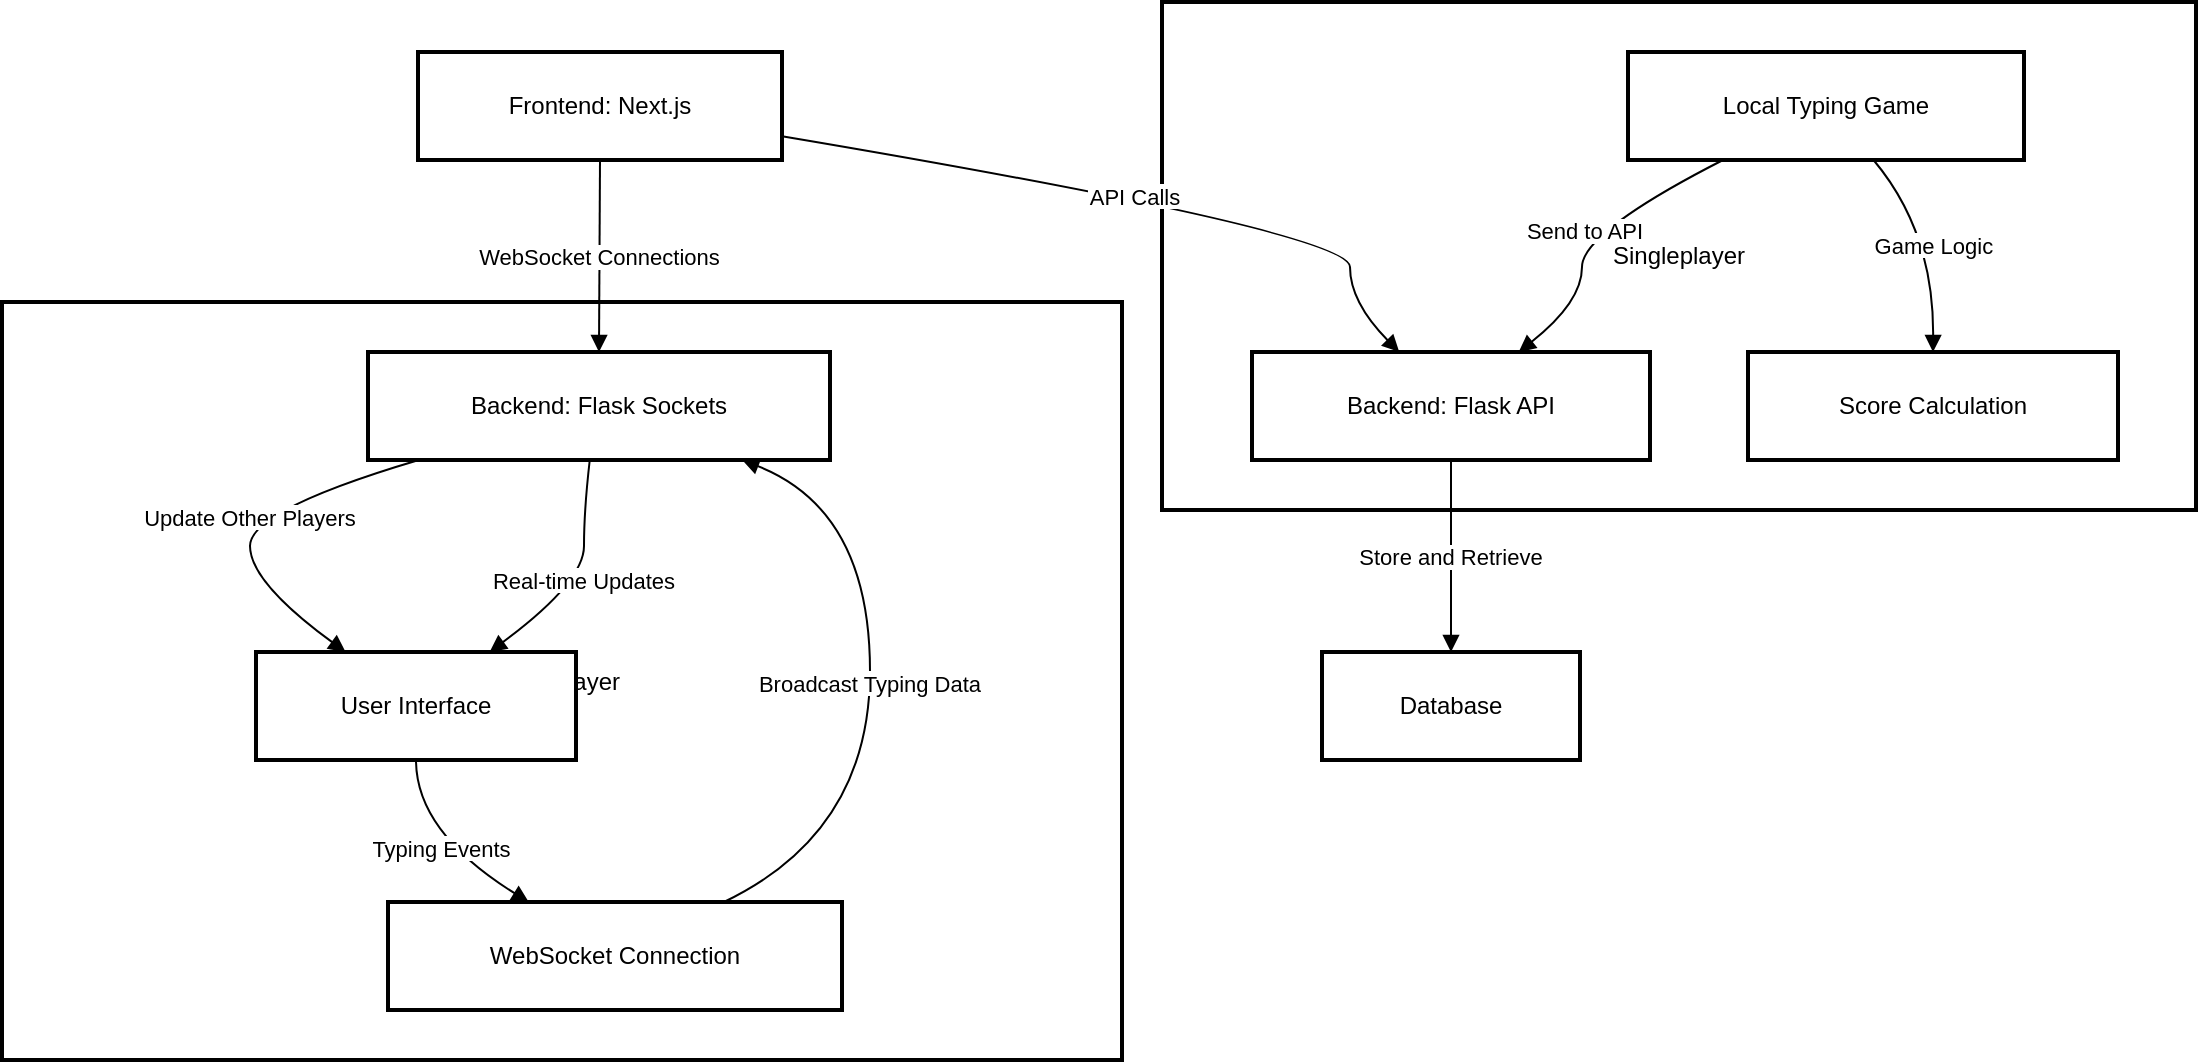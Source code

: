 <mxfile version="27.0.3">
  <diagram name="Page-1" id="ZnAUsNz8lV-f_vbj3xgB">
    <mxGraphModel>
      <root>
        <mxCell id="0" />
        <mxCell id="1" parent="0" />
        <mxCell id="2" value="Singleplayer" style="whiteSpace=wrap;strokeWidth=2;" vertex="1" parent="1">
          <mxGeometry x="588" y="8" width="517" height="254" as="geometry" />
        </mxCell>
        <mxCell id="3" value="Multiplayer" style="whiteSpace=wrap;strokeWidth=2;" vertex="1" parent="1">
          <mxGeometry x="8" y="158" width="560" height="379" as="geometry" />
        </mxCell>
        <mxCell id="4" value="Frontend: Next.js" style="whiteSpace=wrap;strokeWidth=2;" vertex="1" parent="1">
          <mxGeometry x="216" y="33" width="182" height="54" as="geometry" />
        </mxCell>
        <mxCell id="5" value="Backend: Flask API" style="whiteSpace=wrap;strokeWidth=2;" vertex="1" parent="1">
          <mxGeometry x="633" y="183" width="199" height="54" as="geometry" />
        </mxCell>
        <mxCell id="6" value="Backend: Flask Sockets" style="whiteSpace=wrap;strokeWidth=2;" vertex="1" parent="1">
          <mxGeometry x="191" y="183" width="231" height="54" as="geometry" />
        </mxCell>
        <mxCell id="7" value="User Interface" style="whiteSpace=wrap;strokeWidth=2;" vertex="1" parent="1">
          <mxGeometry x="135" y="333" width="160" height="54" as="geometry" />
        </mxCell>
        <mxCell id="8" value="WebSocket Connection" style="whiteSpace=wrap;strokeWidth=2;" vertex="1" parent="1">
          <mxGeometry x="201" y="458" width="227" height="54" as="geometry" />
        </mxCell>
        <mxCell id="9" value="Local Typing Game" style="whiteSpace=wrap;strokeWidth=2;" vertex="1" parent="1">
          <mxGeometry x="821" y="33" width="198" height="54" as="geometry" />
        </mxCell>
        <mxCell id="10" value="Score Calculation" style="whiteSpace=wrap;strokeWidth=2;" vertex="1" parent="1">
          <mxGeometry x="881" y="183" width="185" height="54" as="geometry" />
        </mxCell>
        <mxCell id="11" value="Database" style="whiteSpace=wrap;strokeWidth=2;" vertex="1" parent="1">
          <mxGeometry x="668" y="333" width="129" height="54" as="geometry" />
        </mxCell>
        <mxCell id="12" value="API Calls" style="curved=1;startArrow=none;endArrow=block;exitX=1;exitY=0.78;entryX=0.37;entryY=0;" edge="1" parent="1" source="4" target="5">
          <mxGeometry relative="1" as="geometry">
            <Array as="points">
              <mxPoint x="682" y="123" />
              <mxPoint x="682" y="158" />
            </Array>
          </mxGeometry>
        </mxCell>
        <mxCell id="13" value="WebSocket Connections" style="curved=1;startArrow=none;endArrow=block;exitX=0.5;exitY=1;entryX=0.5;entryY=0;" edge="1" parent="1" source="4" target="6">
          <mxGeometry relative="1" as="geometry">
            <Array as="points" />
          </mxGeometry>
        </mxCell>
        <mxCell id="14" value="Typing Events" style="curved=1;startArrow=none;endArrow=block;exitX=0.5;exitY=1;entryX=0.31;entryY=0;" edge="1" parent="1" source="7" target="8">
          <mxGeometry relative="1" as="geometry">
            <Array as="points">
              <mxPoint x="215" y="423" />
            </Array>
          </mxGeometry>
        </mxCell>
        <mxCell id="15" value="Broadcast Typing Data" style="curved=1;startArrow=none;endArrow=block;exitX=0.74;exitY=0;entryX=0.81;entryY=1;" edge="1" parent="1" source="8" target="6">
          <mxGeometry relative="1" as="geometry">
            <Array as="points">
              <mxPoint x="442" y="423" />
              <mxPoint x="442" y="262" />
            </Array>
          </mxGeometry>
        </mxCell>
        <mxCell id="16" value="Update Other Players" style="curved=1;startArrow=none;endArrow=block;exitX=0.11;exitY=1;entryX=0.28;entryY=0;" edge="1" parent="1" source="6" target="7">
          <mxGeometry relative="1" as="geometry">
            <Array as="points">
              <mxPoint x="132" y="262" />
              <mxPoint x="132" y="298" />
            </Array>
          </mxGeometry>
        </mxCell>
        <mxCell id="17" value="Game Logic" style="curved=1;startArrow=none;endArrow=block;exitX=0.62;exitY=1;entryX=0.5;entryY=0;" edge="1" parent="1" source="9" target="10">
          <mxGeometry relative="1" as="geometry">
            <Array as="points">
              <mxPoint x="974" y="123" />
            </Array>
          </mxGeometry>
        </mxCell>
        <mxCell id="18" value="Send to API" style="curved=1;startArrow=none;endArrow=block;exitX=0.24;exitY=1;entryX=0.67;entryY=0;" edge="1" parent="1" source="9" target="5">
          <mxGeometry relative="1" as="geometry">
            <Array as="points">
              <mxPoint x="798" y="123" />
              <mxPoint x="798" y="158" />
            </Array>
          </mxGeometry>
        </mxCell>
        <mxCell id="19" value="Store and Retrieve" style="curved=1;startArrow=none;endArrow=block;exitX=0.5;exitY=1;entryX=0.5;entryY=0;" edge="1" parent="1" source="5" target="11">
          <mxGeometry relative="1" as="geometry">
            <Array as="points" />
          </mxGeometry>
        </mxCell>
        <mxCell id="20" value="Real-time Updates" style="curved=1;startArrow=none;endArrow=block;exitX=0.48;exitY=1;entryX=0.73;entryY=0;" edge="1" parent="1" source="6" target="7">
          <mxGeometry relative="1" as="geometry">
            <Array as="points">
              <mxPoint x="299" y="262" />
              <mxPoint x="299" y="298" />
            </Array>
          </mxGeometry>
        </mxCell>
      </root>
    </mxGraphModel>
  </diagram>
</mxfile>
